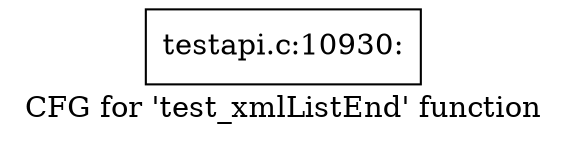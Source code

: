 digraph "CFG for 'test_xmlListEnd' function" {
	label="CFG for 'test_xmlListEnd' function";

	Node0x4395b20 [shape=record,label="{testapi.c:10930:}"];
}
